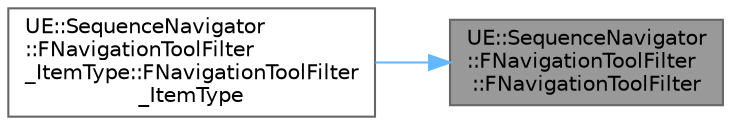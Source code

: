 digraph "UE::SequenceNavigator::FNavigationToolFilter::FNavigationToolFilter"
{
 // INTERACTIVE_SVG=YES
 // LATEX_PDF_SIZE
  bgcolor="transparent";
  edge [fontname=Helvetica,fontsize=10,labelfontname=Helvetica,labelfontsize=10];
  node [fontname=Helvetica,fontsize=10,shape=box,height=0.2,width=0.4];
  rankdir="RL";
  Node1 [id="Node000001",label="UE::SequenceNavigator\l::FNavigationToolFilter\l::FNavigationToolFilter",height=0.2,width=0.4,color="gray40", fillcolor="grey60", style="filled", fontcolor="black",tooltip=" "];
  Node1 -> Node2 [id="edge1_Node000001_Node000002",dir="back",color="steelblue1",style="solid",tooltip=" "];
  Node2 [id="Node000002",label="UE::SequenceNavigator\l::FNavigationToolFilter\l_ItemType::FNavigationToolFilter\l_ItemType",height=0.2,width=0.4,color="grey40", fillcolor="white", style="filled",URL="$d3/d6f/classUE_1_1SequenceNavigator_1_1FNavigationToolFilter__ItemType.html#ab1a341c3f3e82575e9ac620903fd50cc",tooltip=" "];
}
